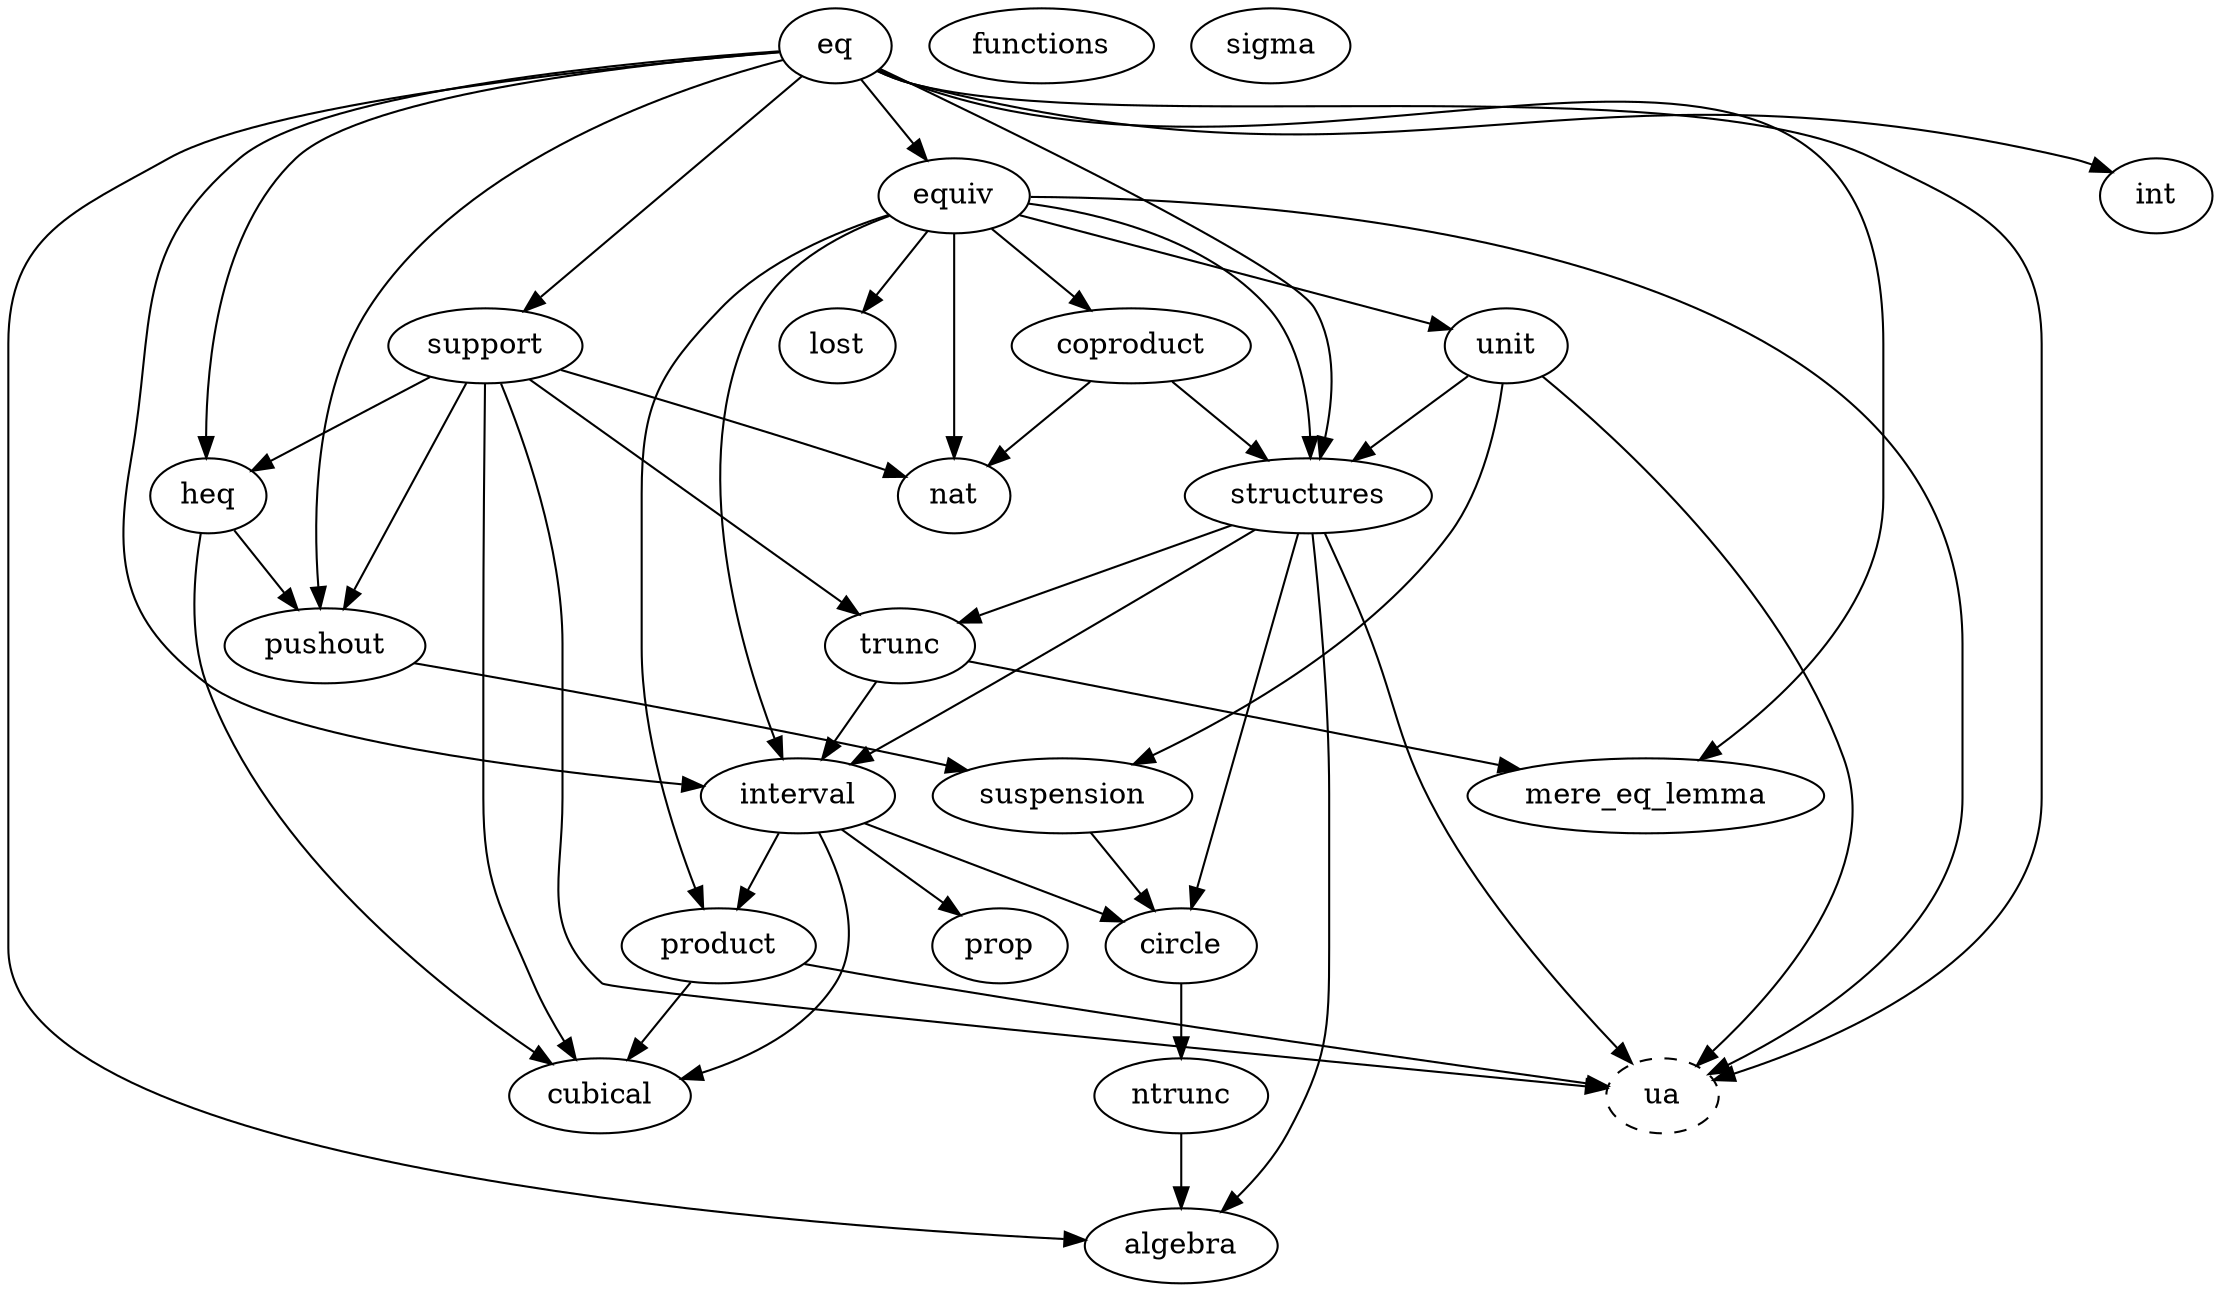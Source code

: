 digraph dependency_map {
  ntrunc -> algebra
  structures -> algebra
  eq -> algebra

  suspension -> circle
  structures -> circle
  interval -> circle

  equiv -> coproduct

  interval -> cubical
  heq -> cubical
  support -> cubical
  product -> cubical

  eq -> heq
  support -> heq

  eq -> equiv
  eq -> int

  trunc -> interval
  eq -> interval
  structures -> interval
  equiv -> interval

  eq -> mere_eq_lemma
  trunc -> mere_eq_lemma

  circle -> ntrunc

  equiv -> product
  interval -> product

  interval -> prop

  heq -> pushout
  eq -> pushout
  support -> pushout

  unit -> structures
  equiv -> structures
  eq -> structures
  coproduct -> structures

  eq -> support

  pushout -> suspension
  unit -> suspension

  structures -> trunc
  support -> trunc

  ua [style=dashed]
  equiv -> ua
  eq -> ua
  structures -> ua
  unit -> ua
  support -> ua
  product -> ua

  equiv -> unit

  equiv -> nat
  coproduct -> nat
  support -> nat

  equiv -> lost

  functions
  sigma
}